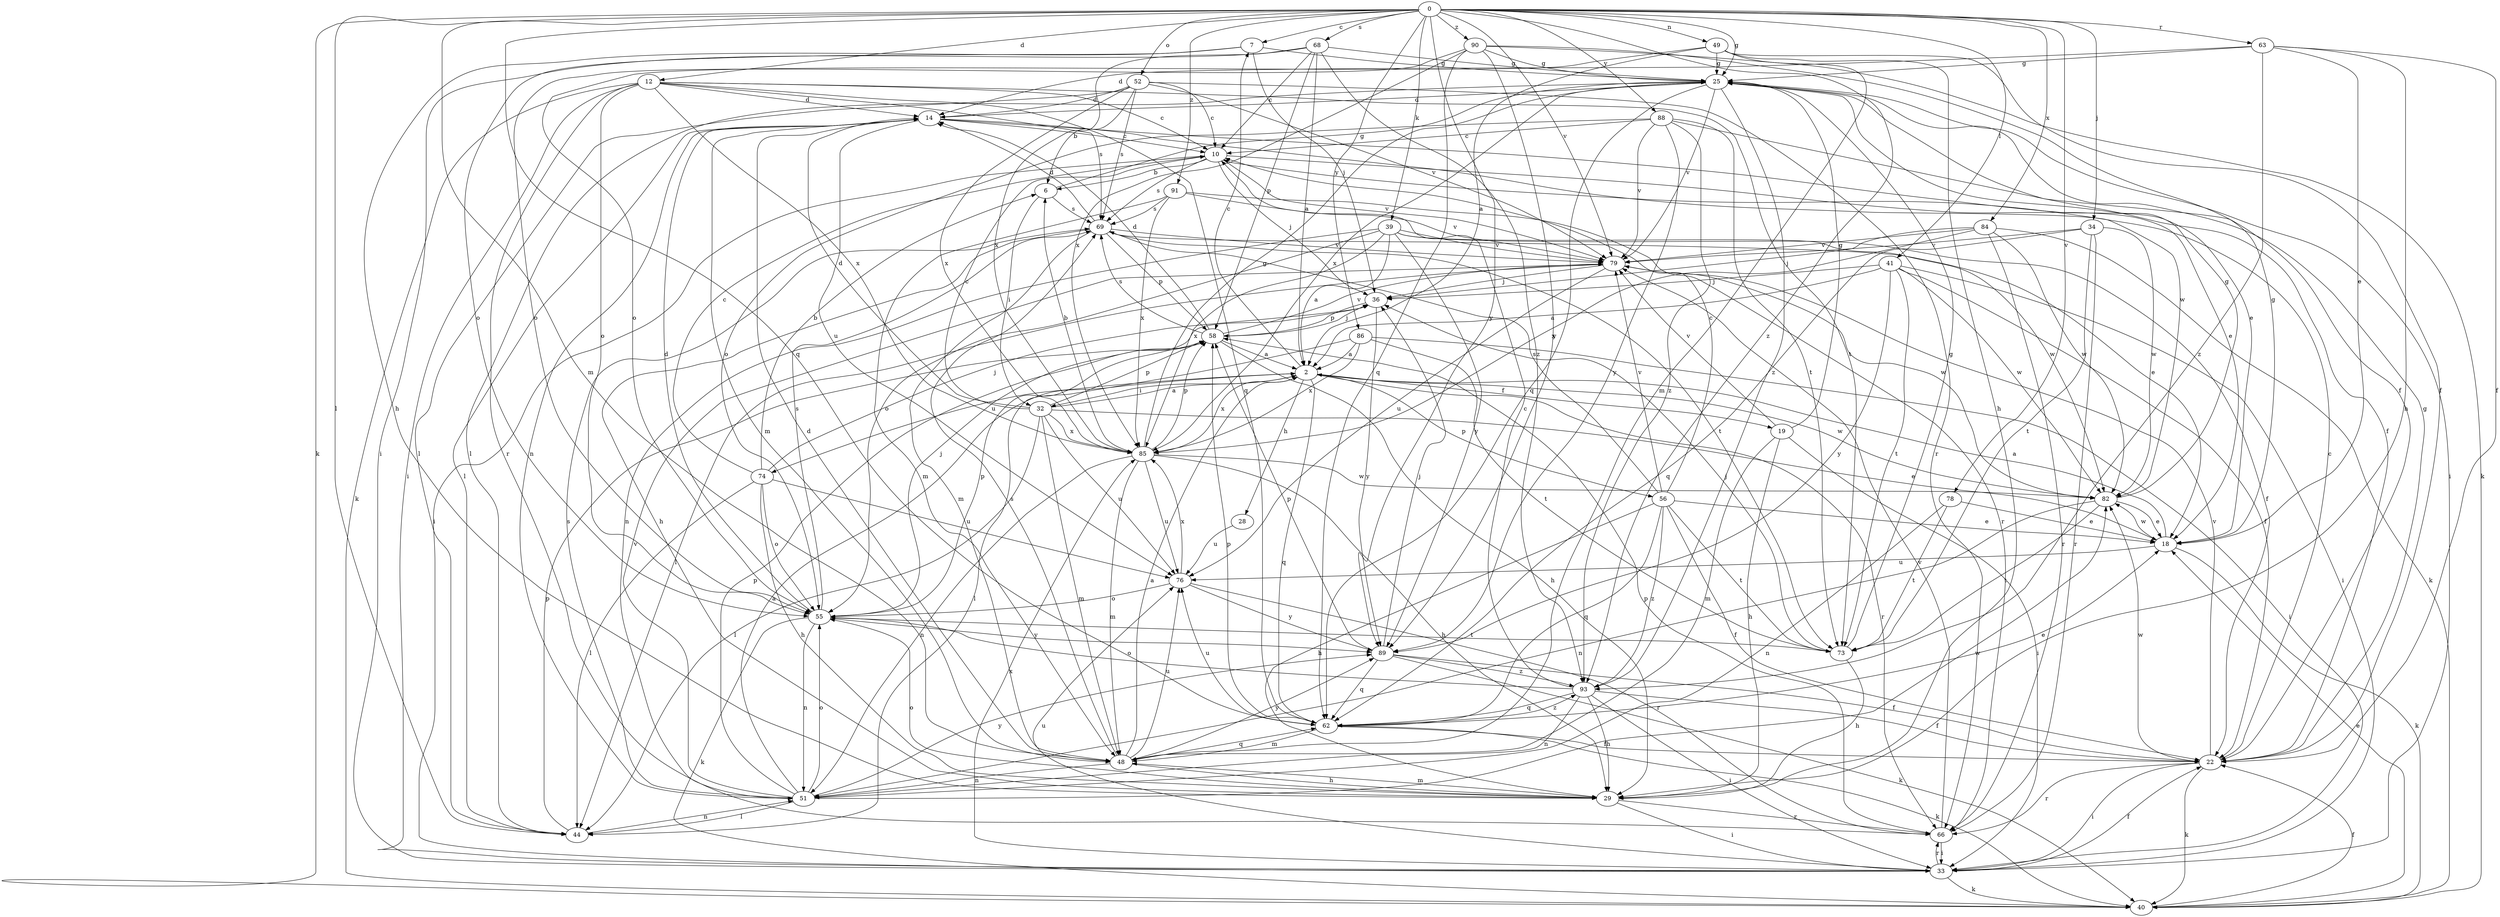 strict digraph  {
0;
2;
6;
7;
10;
12;
14;
18;
19;
22;
25;
28;
29;
32;
33;
34;
36;
39;
40;
41;
44;
48;
49;
51;
52;
55;
56;
58;
62;
63;
66;
68;
69;
73;
74;
76;
78;
79;
82;
84;
85;
86;
88;
89;
90;
91;
93;
0 -> 7  [label=c];
0 -> 12  [label=d];
0 -> 25  [label=g];
0 -> 34  [label=j];
0 -> 39  [label=k];
0 -> 40  [label=k];
0 -> 41  [label=l];
0 -> 44  [label=l];
0 -> 48  [label=m];
0 -> 49  [label=n];
0 -> 52  [label=o];
0 -> 62  [label=q];
0 -> 63  [label=r];
0 -> 68  [label=s];
0 -> 78  [label=v];
0 -> 79  [label=v];
0 -> 84  [label=x];
0 -> 86  [label=y];
0 -> 88  [label=y];
0 -> 89  [label=y];
0 -> 90  [label=z];
0 -> 91  [label=z];
0 -> 93  [label=z];
2 -> 7  [label=c];
2 -> 19  [label=f];
2 -> 28  [label=h];
2 -> 32  [label=i];
2 -> 56  [label=p];
2 -> 62  [label=q];
2 -> 66  [label=r];
2 -> 74  [label=u];
2 -> 82  [label=w];
2 -> 85  [label=x];
6 -> 25  [label=g];
6 -> 32  [label=i];
6 -> 69  [label=s];
7 -> 25  [label=g];
7 -> 29  [label=h];
7 -> 36  [label=j];
7 -> 55  [label=o];
10 -> 6  [label=b];
10 -> 18  [label=e];
10 -> 33  [label=i];
10 -> 36  [label=j];
10 -> 69  [label=s];
10 -> 79  [label=v];
12 -> 10  [label=c];
12 -> 14  [label=d];
12 -> 33  [label=i];
12 -> 40  [label=k];
12 -> 55  [label=o];
12 -> 62  [label=q];
12 -> 66  [label=r];
12 -> 69  [label=s];
12 -> 73  [label=t];
12 -> 85  [label=x];
14 -> 10  [label=c];
14 -> 18  [label=e];
14 -> 44  [label=l];
14 -> 48  [label=m];
14 -> 51  [label=n];
14 -> 76  [label=u];
14 -> 82  [label=w];
18 -> 2  [label=a];
18 -> 25  [label=g];
18 -> 40  [label=k];
18 -> 76  [label=u];
18 -> 82  [label=w];
19 -> 25  [label=g];
19 -> 29  [label=h];
19 -> 33  [label=i];
19 -> 48  [label=m];
19 -> 79  [label=v];
22 -> 10  [label=c];
22 -> 25  [label=g];
22 -> 33  [label=i];
22 -> 40  [label=k];
22 -> 66  [label=r];
22 -> 79  [label=v];
22 -> 82  [label=w];
25 -> 14  [label=d];
25 -> 33  [label=i];
25 -> 44  [label=l];
25 -> 62  [label=q];
25 -> 79  [label=v];
25 -> 85  [label=x];
25 -> 93  [label=z];
28 -> 76  [label=u];
29 -> 33  [label=i];
29 -> 48  [label=m];
29 -> 55  [label=o];
29 -> 66  [label=r];
32 -> 2  [label=a];
32 -> 10  [label=c];
32 -> 14  [label=d];
32 -> 18  [label=e];
32 -> 44  [label=l];
32 -> 48  [label=m];
32 -> 58  [label=p];
32 -> 76  [label=u];
32 -> 85  [label=x];
33 -> 22  [label=f];
33 -> 40  [label=k];
33 -> 66  [label=r];
33 -> 76  [label=u];
33 -> 85  [label=x];
34 -> 62  [label=q];
34 -> 66  [label=r];
34 -> 73  [label=t];
34 -> 79  [label=v];
34 -> 82  [label=w];
36 -> 58  [label=p];
36 -> 89  [label=y];
39 -> 2  [label=a];
39 -> 22  [label=f];
39 -> 51  [label=n];
39 -> 55  [label=o];
39 -> 79  [label=v];
39 -> 82  [label=w];
39 -> 85  [label=x];
39 -> 89  [label=y];
40 -> 18  [label=e];
40 -> 22  [label=f];
41 -> 2  [label=a];
41 -> 22  [label=f];
41 -> 33  [label=i];
41 -> 36  [label=j];
41 -> 73  [label=t];
41 -> 82  [label=w];
41 -> 89  [label=y];
44 -> 51  [label=n];
44 -> 58  [label=p];
48 -> 2  [label=a];
48 -> 14  [label=d];
48 -> 29  [label=h];
48 -> 51  [label=n];
48 -> 62  [label=q];
48 -> 69  [label=s];
48 -> 76  [label=u];
48 -> 89  [label=y];
49 -> 2  [label=a];
49 -> 22  [label=f];
49 -> 25  [label=g];
49 -> 29  [label=h];
49 -> 48  [label=m];
49 -> 55  [label=o];
51 -> 2  [label=a];
51 -> 44  [label=l];
51 -> 55  [label=o];
51 -> 58  [label=p];
51 -> 69  [label=s];
51 -> 79  [label=v];
51 -> 82  [label=w];
51 -> 89  [label=y];
52 -> 6  [label=b];
52 -> 10  [label=c];
52 -> 14  [label=d];
52 -> 44  [label=l];
52 -> 66  [label=r];
52 -> 69  [label=s];
52 -> 79  [label=v];
52 -> 85  [label=x];
55 -> 14  [label=d];
55 -> 36  [label=j];
55 -> 40  [label=k];
55 -> 51  [label=n];
55 -> 58  [label=p];
55 -> 69  [label=s];
55 -> 73  [label=t];
55 -> 89  [label=y];
56 -> 10  [label=c];
56 -> 18  [label=e];
56 -> 22  [label=f];
56 -> 29  [label=h];
56 -> 62  [label=q];
56 -> 69  [label=s];
56 -> 73  [label=t];
56 -> 79  [label=v];
56 -> 93  [label=z];
58 -> 2  [label=a];
58 -> 14  [label=d];
58 -> 29  [label=h];
58 -> 36  [label=j];
58 -> 69  [label=s];
58 -> 79  [label=v];
62 -> 18  [label=e];
62 -> 22  [label=f];
62 -> 40  [label=k];
62 -> 48  [label=m];
62 -> 58  [label=p];
62 -> 76  [label=u];
62 -> 93  [label=z];
63 -> 14  [label=d];
63 -> 18  [label=e];
63 -> 22  [label=f];
63 -> 25  [label=g];
63 -> 29  [label=h];
63 -> 93  [label=z];
66 -> 33  [label=i];
66 -> 58  [label=p];
66 -> 79  [label=v];
68 -> 2  [label=a];
68 -> 10  [label=c];
68 -> 25  [label=g];
68 -> 33  [label=i];
68 -> 58  [label=p];
68 -> 85  [label=x];
68 -> 93  [label=z];
69 -> 14  [label=d];
69 -> 18  [label=e];
69 -> 29  [label=h];
69 -> 48  [label=m];
69 -> 58  [label=p];
69 -> 73  [label=t];
69 -> 79  [label=v];
73 -> 25  [label=g];
73 -> 29  [label=h];
73 -> 36  [label=j];
74 -> 6  [label=b];
74 -> 10  [label=c];
74 -> 29  [label=h];
74 -> 36  [label=j];
74 -> 44  [label=l];
74 -> 55  [label=o];
74 -> 76  [label=u];
76 -> 55  [label=o];
76 -> 66  [label=r];
76 -> 85  [label=x];
76 -> 89  [label=y];
78 -> 18  [label=e];
78 -> 51  [label=n];
78 -> 73  [label=t];
79 -> 36  [label=j];
79 -> 44  [label=l];
79 -> 76  [label=u];
79 -> 82  [label=w];
82 -> 18  [label=e];
82 -> 25  [label=g];
82 -> 51  [label=n];
82 -> 73  [label=t];
84 -> 36  [label=j];
84 -> 40  [label=k];
84 -> 66  [label=r];
84 -> 79  [label=v];
84 -> 82  [label=w];
84 -> 85  [label=x];
85 -> 6  [label=b];
85 -> 25  [label=g];
85 -> 29  [label=h];
85 -> 48  [label=m];
85 -> 51  [label=n];
85 -> 58  [label=p];
85 -> 76  [label=u];
85 -> 82  [label=w];
86 -> 2  [label=a];
86 -> 33  [label=i];
86 -> 44  [label=l];
86 -> 73  [label=t];
86 -> 85  [label=x];
88 -> 10  [label=c];
88 -> 22  [label=f];
88 -> 55  [label=o];
88 -> 73  [label=t];
88 -> 79  [label=v];
88 -> 89  [label=y];
88 -> 93  [label=z];
89 -> 22  [label=f];
89 -> 36  [label=j];
89 -> 40  [label=k];
89 -> 58  [label=p];
89 -> 62  [label=q];
89 -> 93  [label=z];
90 -> 22  [label=f];
90 -> 25  [label=g];
90 -> 40  [label=k];
90 -> 55  [label=o];
90 -> 62  [label=q];
90 -> 85  [label=x];
90 -> 89  [label=y];
91 -> 48  [label=m];
91 -> 66  [label=r];
91 -> 69  [label=s];
91 -> 79  [label=v];
91 -> 85  [label=x];
93 -> 10  [label=c];
93 -> 22  [label=f];
93 -> 29  [label=h];
93 -> 33  [label=i];
93 -> 51  [label=n];
93 -> 55  [label=o];
93 -> 62  [label=q];
}
